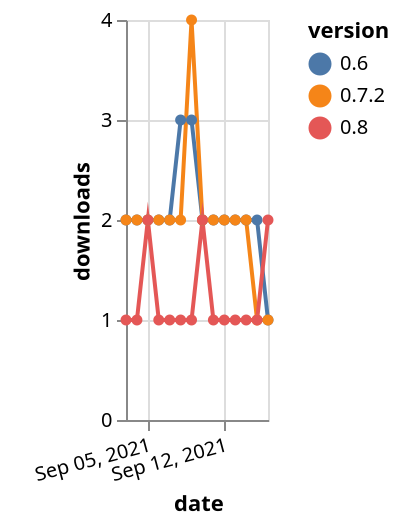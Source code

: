 {"$schema": "https://vega.github.io/schema/vega-lite/v5.json", "description": "A simple bar chart with embedded data.", "data": {"values": [{"date": "2021-09-03", "total": 2569, "delta": 2, "version": "0.6"}, {"date": "2021-09-04", "total": 2571, "delta": 2, "version": "0.6"}, {"date": "2021-09-05", "total": 2573, "delta": 2, "version": "0.6"}, {"date": "2021-09-06", "total": 2575, "delta": 2, "version": "0.6"}, {"date": "2021-09-07", "total": 2577, "delta": 2, "version": "0.6"}, {"date": "2021-09-08", "total": 2580, "delta": 3, "version": "0.6"}, {"date": "2021-09-09", "total": 2583, "delta": 3, "version": "0.6"}, {"date": "2021-09-10", "total": 2585, "delta": 2, "version": "0.6"}, {"date": "2021-09-11", "total": 2587, "delta": 2, "version": "0.6"}, {"date": "2021-09-12", "total": 2589, "delta": 2, "version": "0.6"}, {"date": "2021-09-13", "total": 2591, "delta": 2, "version": "0.6"}, {"date": "2021-09-14", "total": 2593, "delta": 2, "version": "0.6"}, {"date": "2021-09-15", "total": 2595, "delta": 2, "version": "0.6"}, {"date": "2021-09-16", "total": 2596, "delta": 1, "version": "0.6"}, {"date": "2021-09-03", "total": 2291, "delta": 2, "version": "0.7.2"}, {"date": "2021-09-04", "total": 2293, "delta": 2, "version": "0.7.2"}, {"date": "2021-09-05", "total": 2295, "delta": 2, "version": "0.7.2"}, {"date": "2021-09-06", "total": 2297, "delta": 2, "version": "0.7.2"}, {"date": "2021-09-07", "total": 2299, "delta": 2, "version": "0.7.2"}, {"date": "2021-09-08", "total": 2301, "delta": 2, "version": "0.7.2"}, {"date": "2021-09-09", "total": 2305, "delta": 4, "version": "0.7.2"}, {"date": "2021-09-10", "total": 2307, "delta": 2, "version": "0.7.2"}, {"date": "2021-09-11", "total": 2309, "delta": 2, "version": "0.7.2"}, {"date": "2021-09-12", "total": 2311, "delta": 2, "version": "0.7.2"}, {"date": "2021-09-13", "total": 2313, "delta": 2, "version": "0.7.2"}, {"date": "2021-09-14", "total": 2315, "delta": 2, "version": "0.7.2"}, {"date": "2021-09-15", "total": 2316, "delta": 1, "version": "0.7.2"}, {"date": "2021-09-16", "total": 2317, "delta": 1, "version": "0.7.2"}, {"date": "2021-09-03", "total": 281, "delta": 1, "version": "0.8"}, {"date": "2021-09-04", "total": 282, "delta": 1, "version": "0.8"}, {"date": "2021-09-05", "total": 284, "delta": 2, "version": "0.8"}, {"date": "2021-09-06", "total": 285, "delta": 1, "version": "0.8"}, {"date": "2021-09-07", "total": 286, "delta": 1, "version": "0.8"}, {"date": "2021-09-08", "total": 287, "delta": 1, "version": "0.8"}, {"date": "2021-09-09", "total": 288, "delta": 1, "version": "0.8"}, {"date": "2021-09-10", "total": 290, "delta": 2, "version": "0.8"}, {"date": "2021-09-11", "total": 291, "delta": 1, "version": "0.8"}, {"date": "2021-09-12", "total": 292, "delta": 1, "version": "0.8"}, {"date": "2021-09-13", "total": 293, "delta": 1, "version": "0.8"}, {"date": "2021-09-14", "total": 294, "delta": 1, "version": "0.8"}, {"date": "2021-09-15", "total": 295, "delta": 1, "version": "0.8"}, {"date": "2021-09-16", "total": 297, "delta": 2, "version": "0.8"}]}, "width": "container", "mark": {"type": "line", "point": {"filled": true}}, "encoding": {"x": {"field": "date", "type": "temporal", "timeUnit": "yearmonthdate", "title": "date", "axis": {"labelAngle": -15}}, "y": {"field": "delta", "type": "quantitative", "title": "downloads"}, "color": {"field": "version", "type": "nominal"}, "tooltip": {"field": "delta"}}}